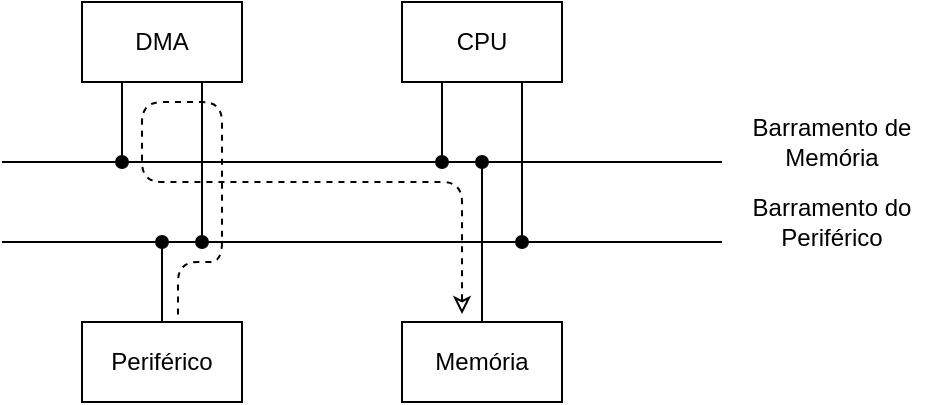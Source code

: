 <mxfile version="14.6.13" type="device"><diagram id="pIUTLoya4r1_tSJBQCAV" name="Página-1"><mxGraphModel dx="1024" dy="592" grid="1" gridSize="10" guides="1" tooltips="1" connect="1" arrows="1" fold="1" page="1" pageScale="1" pageWidth="827" pageHeight="1169" math="0" shadow="0"><root><mxCell id="0"/><mxCell id="1" parent="0"/><mxCell id="8k70AbD0c04YmaRWMBSv-1" value="" style="endArrow=none;html=1;" edge="1" parent="1"><mxGeometry width="50" height="50" relative="1" as="geometry"><mxPoint x="200" y="160" as="sourcePoint"/><mxPoint x="560" y="160" as="targetPoint"/></mxGeometry></mxCell><mxCell id="8k70AbD0c04YmaRWMBSv-2" value="" style="endArrow=none;html=1;" edge="1" parent="1"><mxGeometry width="50" height="50" relative="1" as="geometry"><mxPoint x="200" y="200" as="sourcePoint"/><mxPoint x="560" y="200" as="targetPoint"/></mxGeometry></mxCell><mxCell id="8k70AbD0c04YmaRWMBSv-3" value="DMA" style="rounded=0;whiteSpace=wrap;html=1;" vertex="1" parent="1"><mxGeometry x="240" y="80" width="80" height="40" as="geometry"/></mxCell><mxCell id="8k70AbD0c04YmaRWMBSv-4" value="CPU" style="rounded=0;whiteSpace=wrap;html=1;" vertex="1" parent="1"><mxGeometry x="400" y="80" width="80" height="40" as="geometry"/></mxCell><mxCell id="8k70AbD0c04YmaRWMBSv-5" value="Periférico" style="rounded=0;whiteSpace=wrap;html=1;" vertex="1" parent="1"><mxGeometry x="240" y="240" width="80" height="40" as="geometry"/></mxCell><mxCell id="8k70AbD0c04YmaRWMBSv-6" value="Memória" style="rounded=0;whiteSpace=wrap;html=1;" vertex="1" parent="1"><mxGeometry x="400" y="240" width="80" height="40" as="geometry"/></mxCell><mxCell id="8k70AbD0c04YmaRWMBSv-7" value="Barramento de Memória" style="text;html=1;strokeColor=none;fillColor=none;align=center;verticalAlign=middle;whiteSpace=wrap;rounded=0;" vertex="1" parent="1"><mxGeometry x="560" y="140" width="110" height="20" as="geometry"/></mxCell><mxCell id="8k70AbD0c04YmaRWMBSv-9" value="Barramento do Periférico" style="text;html=1;strokeColor=none;fillColor=none;align=center;verticalAlign=middle;whiteSpace=wrap;rounded=0;" vertex="1" parent="1"><mxGeometry x="560" y="180" width="110" height="20" as="geometry"/></mxCell><mxCell id="8k70AbD0c04YmaRWMBSv-11" value="" style="endArrow=oval;html=1;exitX=0.25;exitY=1;exitDx=0;exitDy=0;startArrow=none;startFill=0;endFill=1;" edge="1" parent="1" source="8k70AbD0c04YmaRWMBSv-3"><mxGeometry width="50" height="50" relative="1" as="geometry"><mxPoint x="390" y="320" as="sourcePoint"/><mxPoint x="260" y="160" as="targetPoint"/></mxGeometry></mxCell><mxCell id="8k70AbD0c04YmaRWMBSv-12" value="" style="endArrow=oval;html=1;exitX=0.75;exitY=1;exitDx=0;exitDy=0;startArrow=none;startFill=0;endFill=1;" edge="1" parent="1" source="8k70AbD0c04YmaRWMBSv-3"><mxGeometry width="50" height="50" relative="1" as="geometry"><mxPoint x="270" y="130" as="sourcePoint"/><mxPoint x="300" y="200" as="targetPoint"/></mxGeometry></mxCell><mxCell id="8k70AbD0c04YmaRWMBSv-13" value="" style="endArrow=oval;html=1;startArrow=none;startFill=0;endFill=1;" edge="1" parent="1" source="8k70AbD0c04YmaRWMBSv-5"><mxGeometry width="50" height="50" relative="1" as="geometry"><mxPoint x="280" y="140" as="sourcePoint"/><mxPoint x="280" y="200" as="targetPoint"/></mxGeometry></mxCell><mxCell id="8k70AbD0c04YmaRWMBSv-14" value="" style="endArrow=oval;html=1;exitX=0.75;exitY=1;exitDx=0;exitDy=0;startArrow=none;startFill=0;endFill=1;" edge="1" parent="1" source="8k70AbD0c04YmaRWMBSv-4"><mxGeometry width="50" height="50" relative="1" as="geometry"><mxPoint x="310" y="130" as="sourcePoint"/><mxPoint x="460" y="200" as="targetPoint"/></mxGeometry></mxCell><mxCell id="8k70AbD0c04YmaRWMBSv-15" value="" style="endArrow=oval;html=1;exitX=0.25;exitY=1;exitDx=0;exitDy=0;startArrow=none;startFill=0;endFill=1;" edge="1" parent="1" source="8k70AbD0c04YmaRWMBSv-4"><mxGeometry width="50" height="50" relative="1" as="geometry"><mxPoint x="270" y="130" as="sourcePoint"/><mxPoint x="420" y="160" as="targetPoint"/></mxGeometry></mxCell><mxCell id="8k70AbD0c04YmaRWMBSv-16" value="" style="endArrow=oval;html=1;startArrow=none;startFill=0;endFill=1;exitX=0.5;exitY=0;exitDx=0;exitDy=0;" edge="1" parent="1" source="8k70AbD0c04YmaRWMBSv-6"><mxGeometry width="50" height="50" relative="1" as="geometry"><mxPoint x="290" y="250" as="sourcePoint"/><mxPoint x="440" y="160" as="targetPoint"/></mxGeometry></mxCell><mxCell id="8k70AbD0c04YmaRWMBSv-17" value="" style="endArrow=classic;dashed=1;html=1;exitX=0.6;exitY=-0.095;exitDx=0;exitDy=0;exitPerimeter=0;endFill=0;" edge="1" parent="1" source="8k70AbD0c04YmaRWMBSv-5"><mxGeometry width="50" height="50" relative="1" as="geometry"><mxPoint x="390" y="320" as="sourcePoint"/><mxPoint x="430" y="236" as="targetPoint"/><Array as="points"><mxPoint x="288" y="210"/><mxPoint x="310" y="210"/><mxPoint x="310" y="130"/><mxPoint x="270" y="130"/><mxPoint x="270" y="170"/><mxPoint x="430" y="170"/></Array></mxGeometry></mxCell></root></mxGraphModel></diagram></mxfile>